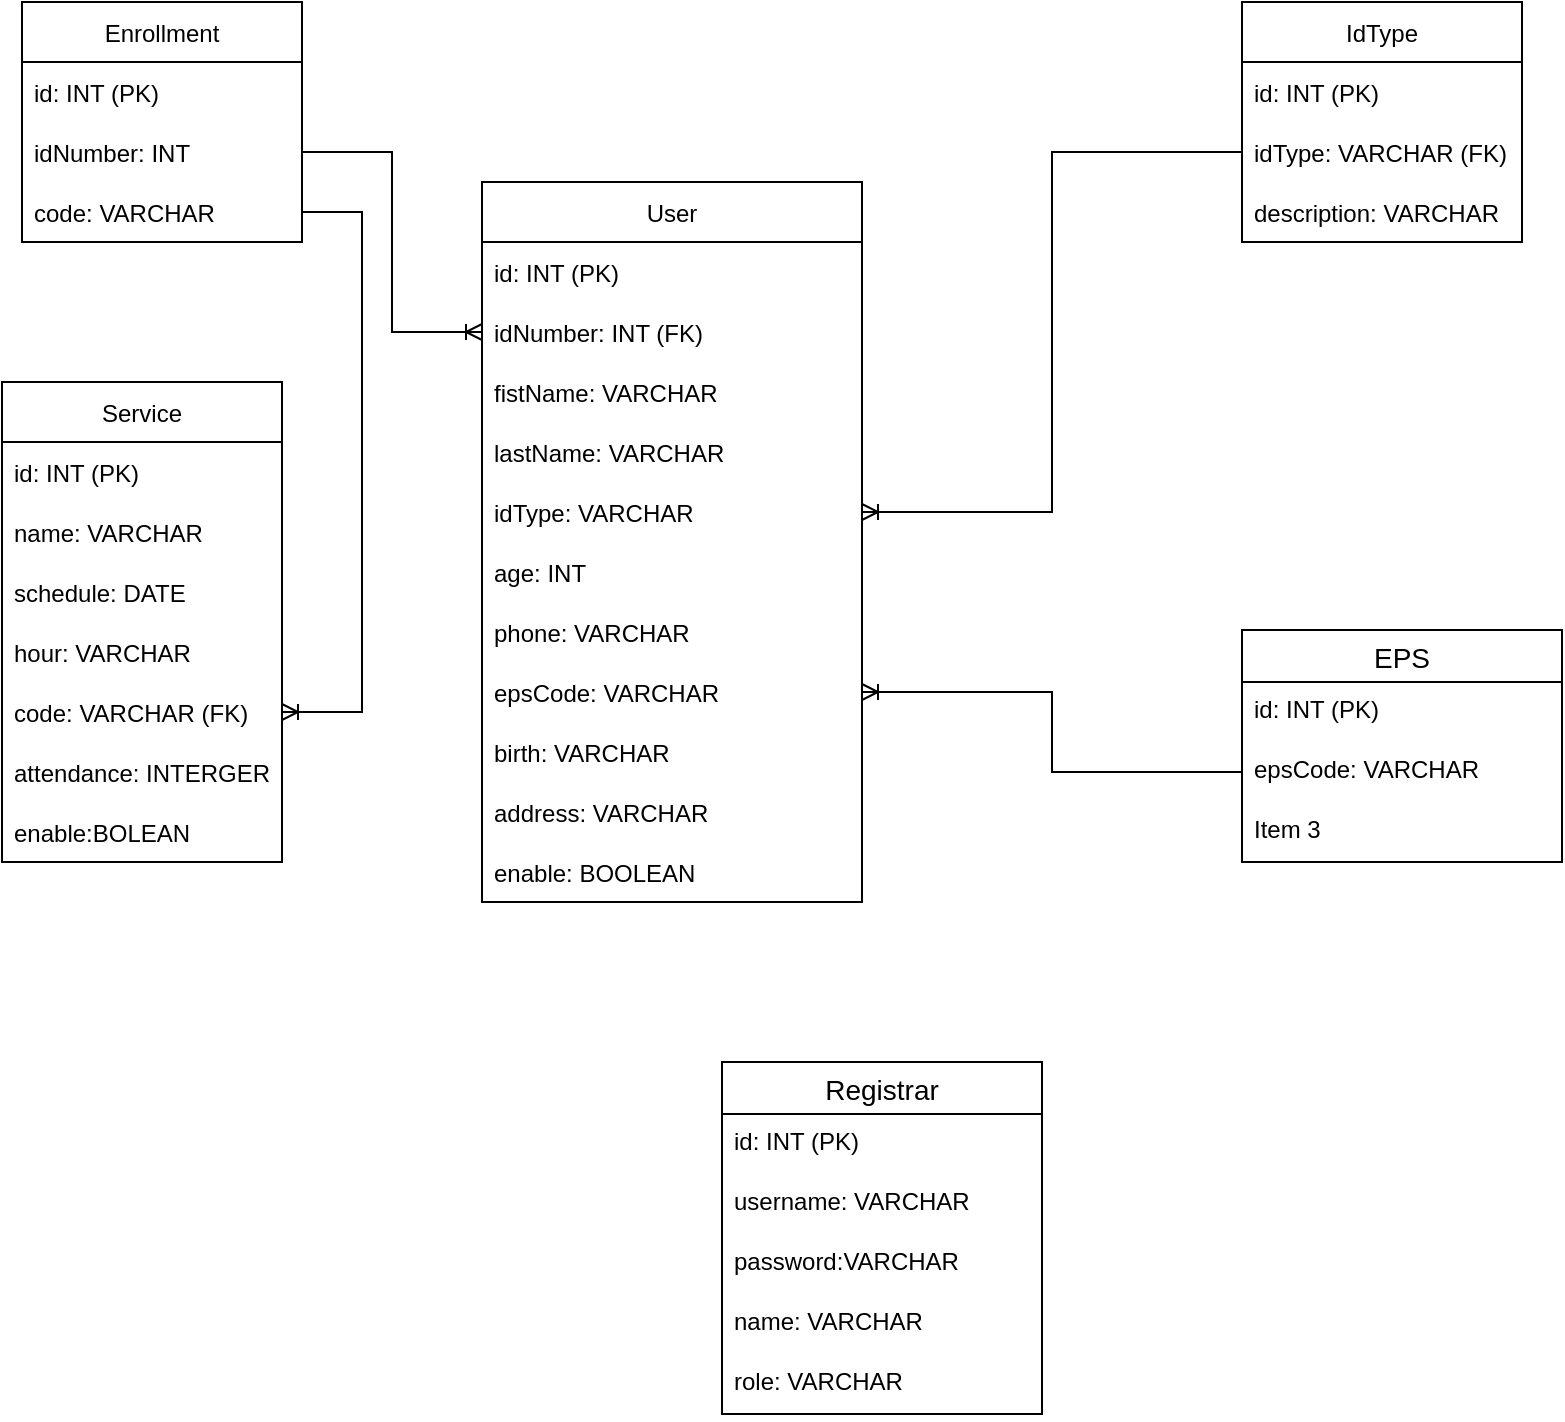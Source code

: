 <mxfile version="15.5.0" type="device"><diagram id="PCqkrT5tQFzQaadp6Cia" name="Page-1"><mxGraphModel dx="1102" dy="609" grid="1" gridSize="10" guides="1" tooltips="1" connect="1" arrows="1" fold="1" page="1" pageScale="1" pageWidth="827" pageHeight="1169" math="0" shadow="0"><root><mxCell id="0"/><mxCell id="1" parent="0"/><mxCell id="ZXxRpKYOMVrACz2pu9qh-1" value="User" style="swimlane;fontStyle=0;childLayout=stackLayout;horizontal=1;startSize=30;horizontalStack=0;resizeParent=1;resizeParentMax=0;resizeLast=0;collapsible=1;marginBottom=0;" parent="1" vertex="1"><mxGeometry x="260" y="120" width="190" height="360" as="geometry"><mxRectangle x="340" y="260" width="60" height="30" as="alternateBounds"/></mxGeometry></mxCell><mxCell id="jz2ifAdX_WxSJopDc1PO-10" value="id: INT (PK)" style="text;strokeColor=none;fillColor=none;align=left;verticalAlign=middle;spacingLeft=4;spacingRight=4;overflow=hidden;points=[[0,0.5],[1,0.5]];portConstraint=eastwest;rotatable=0;" parent="ZXxRpKYOMVrACz2pu9qh-1" vertex="1"><mxGeometry y="30" width="190" height="30" as="geometry"/></mxCell><mxCell id="ZXxRpKYOMVrACz2pu9qh-2" value="idNumber: INT (FK)" style="text;strokeColor=none;fillColor=none;align=left;verticalAlign=middle;spacingLeft=4;spacingRight=4;overflow=hidden;points=[[0,0.5],[1,0.5]];portConstraint=eastwest;rotatable=0;" parent="ZXxRpKYOMVrACz2pu9qh-1" vertex="1"><mxGeometry y="60" width="190" height="30" as="geometry"/></mxCell><mxCell id="ZXxRpKYOMVrACz2pu9qh-3" value="fistName: VARCHAR               " style="text;strokeColor=none;fillColor=none;align=left;verticalAlign=middle;spacingLeft=4;spacingRight=4;overflow=hidden;points=[[0,0.5],[1,0.5]];portConstraint=eastwest;rotatable=0;" parent="ZXxRpKYOMVrACz2pu9qh-1" vertex="1"><mxGeometry y="90" width="190" height="30" as="geometry"/></mxCell><mxCell id="ZXxRpKYOMVrACz2pu9qh-4" value="lastName: VARCHAR" style="text;strokeColor=none;fillColor=none;align=left;verticalAlign=middle;spacingLeft=4;spacingRight=4;overflow=hidden;points=[[0,0.5],[1,0.5]];portConstraint=eastwest;rotatable=0;" parent="ZXxRpKYOMVrACz2pu9qh-1" vertex="1"><mxGeometry y="120" width="190" height="30" as="geometry"/></mxCell><mxCell id="ZXxRpKYOMVrACz2pu9qh-37" value="idType: VARCHAR" style="text;strokeColor=none;fillColor=none;align=left;verticalAlign=middle;spacingLeft=4;spacingRight=4;overflow=hidden;points=[[0,0.5],[1,0.5]];portConstraint=eastwest;rotatable=0;" parent="ZXxRpKYOMVrACz2pu9qh-1" vertex="1"><mxGeometry y="150" width="190" height="30" as="geometry"/></mxCell><mxCell id="ZXxRpKYOMVrACz2pu9qh-14" value="age: INT" style="text;strokeColor=none;fillColor=none;align=left;verticalAlign=middle;spacingLeft=4;spacingRight=4;overflow=hidden;points=[[0,0.5],[1,0.5]];portConstraint=eastwest;rotatable=0;" parent="ZXxRpKYOMVrACz2pu9qh-1" vertex="1"><mxGeometry y="180" width="190" height="30" as="geometry"/></mxCell><mxCell id="ZXxRpKYOMVrACz2pu9qh-13" value="phone: VARCHAR" style="text;strokeColor=none;fillColor=none;align=left;verticalAlign=middle;spacingLeft=4;spacingRight=4;overflow=hidden;points=[[0,0.5],[1,0.5]];portConstraint=eastwest;rotatable=0;" parent="ZXxRpKYOMVrACz2pu9qh-1" vertex="1"><mxGeometry y="210" width="190" height="30" as="geometry"/></mxCell><mxCell id="ZXxRpKYOMVrACz2pu9qh-36" value="epsCode: VARCHAR" style="text;strokeColor=none;fillColor=none;align=left;verticalAlign=middle;spacingLeft=4;spacingRight=4;overflow=hidden;points=[[0,0.5],[1,0.5]];portConstraint=eastwest;rotatable=0;" parent="ZXxRpKYOMVrACz2pu9qh-1" vertex="1"><mxGeometry y="240" width="190" height="30" as="geometry"/></mxCell><mxCell id="ZXxRpKYOMVrACz2pu9qh-16" value="birth: VARCHAR" style="text;strokeColor=none;fillColor=none;align=left;verticalAlign=middle;spacingLeft=4;spacingRight=4;overflow=hidden;points=[[0,0.5],[1,0.5]];portConstraint=eastwest;rotatable=0;" parent="ZXxRpKYOMVrACz2pu9qh-1" vertex="1"><mxGeometry y="270" width="190" height="30" as="geometry"/></mxCell><mxCell id="ZXxRpKYOMVrACz2pu9qh-17" value="address: VARCHAR" style="text;strokeColor=none;fillColor=none;align=left;verticalAlign=middle;spacingLeft=4;spacingRight=4;overflow=hidden;points=[[0,0.5],[1,0.5]];portConstraint=eastwest;rotatable=0;" parent="ZXxRpKYOMVrACz2pu9qh-1" vertex="1"><mxGeometry y="300" width="190" height="30" as="geometry"/></mxCell><mxCell id="ZXxRpKYOMVrACz2pu9qh-18" value="enable: BOOLEAN" style="text;strokeColor=none;fillColor=none;align=left;verticalAlign=middle;spacingLeft=4;spacingRight=4;overflow=hidden;points=[[0,0.5],[1,0.5]];portConstraint=eastwest;rotatable=0;" parent="ZXxRpKYOMVrACz2pu9qh-1" vertex="1"><mxGeometry y="330" width="190" height="30" as="geometry"/></mxCell><mxCell id="ZXxRpKYOMVrACz2pu9qh-19" value="Service" style="swimlane;fontStyle=0;childLayout=stackLayout;horizontal=1;startSize=30;horizontalStack=0;resizeParent=1;resizeParentMax=0;resizeLast=0;collapsible=1;marginBottom=0;" parent="1" vertex="1"><mxGeometry x="20" y="220" width="140" height="240" as="geometry"/></mxCell><mxCell id="ZXxRpKYOMVrACz2pu9qh-20" value="id: INT (PK)" style="text;strokeColor=none;fillColor=none;align=left;verticalAlign=middle;spacingLeft=4;spacingRight=4;overflow=hidden;points=[[0,0.5],[1,0.5]];portConstraint=eastwest;rotatable=0;" parent="ZXxRpKYOMVrACz2pu9qh-19" vertex="1"><mxGeometry y="30" width="140" height="30" as="geometry"/></mxCell><mxCell id="ZXxRpKYOMVrACz2pu9qh-21" value="name: VARCHAR" style="text;strokeColor=none;fillColor=none;align=left;verticalAlign=middle;spacingLeft=4;spacingRight=4;overflow=hidden;points=[[0,0.5],[1,0.5]];portConstraint=eastwest;rotatable=0;" parent="ZXxRpKYOMVrACz2pu9qh-19" vertex="1"><mxGeometry y="60" width="140" height="30" as="geometry"/></mxCell><mxCell id="ZXxRpKYOMVrACz2pu9qh-22" value="schedule: DATE" style="text;strokeColor=none;fillColor=none;align=left;verticalAlign=middle;spacingLeft=4;spacingRight=4;overflow=hidden;points=[[0,0.5],[1,0.5]];portConstraint=eastwest;rotatable=0;" parent="ZXxRpKYOMVrACz2pu9qh-19" vertex="1"><mxGeometry y="90" width="140" height="30" as="geometry"/></mxCell><mxCell id="ZXxRpKYOMVrACz2pu9qh-23" value="hour: VARCHAR" style="text;strokeColor=none;fillColor=none;align=left;verticalAlign=middle;spacingLeft=4;spacingRight=4;overflow=hidden;points=[[0,0.5],[1,0.5]];portConstraint=eastwest;rotatable=0;" parent="ZXxRpKYOMVrACz2pu9qh-19" vertex="1"><mxGeometry y="120" width="140" height="30" as="geometry"/></mxCell><mxCell id="ZXxRpKYOMVrACz2pu9qh-26" value="code: VARCHAR (FK)" style="text;strokeColor=none;fillColor=none;align=left;verticalAlign=middle;spacingLeft=4;spacingRight=4;overflow=hidden;points=[[0,0.5],[1,0.5]];portConstraint=eastwest;rotatable=0;" parent="ZXxRpKYOMVrACz2pu9qh-19" vertex="1"><mxGeometry y="150" width="140" height="30" as="geometry"/></mxCell><mxCell id="ZXxRpKYOMVrACz2pu9qh-24" value="attendance: INTERGER" style="text;strokeColor=none;fillColor=none;align=left;verticalAlign=middle;spacingLeft=4;spacingRight=4;overflow=hidden;points=[[0,0.5],[1,0.5]];portConstraint=eastwest;rotatable=0;" parent="ZXxRpKYOMVrACz2pu9qh-19" vertex="1"><mxGeometry y="180" width="140" height="30" as="geometry"/></mxCell><mxCell id="ZXxRpKYOMVrACz2pu9qh-25" value="enable:BOLEAN" style="text;strokeColor=none;fillColor=none;align=left;verticalAlign=middle;spacingLeft=4;spacingRight=4;overflow=hidden;points=[[0,0.5],[1,0.5]];portConstraint=eastwest;rotatable=0;" parent="ZXxRpKYOMVrACz2pu9qh-19" vertex="1"><mxGeometry y="210" width="140" height="30" as="geometry"/></mxCell><mxCell id="ZXxRpKYOMVrACz2pu9qh-27" value="IdType" style="swimlane;fontStyle=0;childLayout=stackLayout;horizontal=1;startSize=30;horizontalStack=0;resizeParent=1;resizeParentMax=0;resizeLast=0;collapsible=1;marginBottom=0;" parent="1" vertex="1"><mxGeometry x="640" y="30" width="140" height="120" as="geometry"/></mxCell><mxCell id="ZXxRpKYOMVrACz2pu9qh-28" value="id: INT (PK)" style="text;strokeColor=none;fillColor=none;align=left;verticalAlign=middle;spacingLeft=4;spacingRight=4;overflow=hidden;points=[[0,0.5],[1,0.5]];portConstraint=eastwest;rotatable=0;" parent="ZXxRpKYOMVrACz2pu9qh-27" vertex="1"><mxGeometry y="30" width="140" height="30" as="geometry"/></mxCell><mxCell id="ZXxRpKYOMVrACz2pu9qh-29" value="idType: VARCHAR (FK)" style="text;strokeColor=none;fillColor=none;align=left;verticalAlign=middle;spacingLeft=4;spacingRight=4;overflow=hidden;points=[[0,0.5],[1,0.5]];portConstraint=eastwest;rotatable=0;" parent="ZXxRpKYOMVrACz2pu9qh-27" vertex="1"><mxGeometry y="60" width="140" height="30" as="geometry"/></mxCell><mxCell id="ZXxRpKYOMVrACz2pu9qh-30" value="description: VARCHAR" style="text;strokeColor=none;fillColor=none;align=left;verticalAlign=middle;spacingLeft=4;spacingRight=4;overflow=hidden;points=[[0,0.5],[1,0.5]];portConstraint=eastwest;rotatable=0;" parent="ZXxRpKYOMVrACz2pu9qh-27" vertex="1"><mxGeometry y="90" width="140" height="30" as="geometry"/></mxCell><mxCell id="ZXxRpKYOMVrACz2pu9qh-38" value="EPS" style="swimlane;fontStyle=0;childLayout=stackLayout;horizontal=1;startSize=26;horizontalStack=0;resizeParent=1;resizeParentMax=0;resizeLast=0;collapsible=1;marginBottom=0;align=center;fontSize=14;" parent="1" vertex="1"><mxGeometry x="640" y="344" width="160" height="116" as="geometry"/></mxCell><mxCell id="ZXxRpKYOMVrACz2pu9qh-39" value="id: INT (PK)" style="text;strokeColor=none;fillColor=none;spacingLeft=4;spacingRight=4;overflow=hidden;rotatable=0;points=[[0,0.5],[1,0.5]];portConstraint=eastwest;fontSize=12;" parent="ZXxRpKYOMVrACz2pu9qh-38" vertex="1"><mxGeometry y="26" width="160" height="30" as="geometry"/></mxCell><mxCell id="ZXxRpKYOMVrACz2pu9qh-40" value="epsCode: VARCHAR" style="text;strokeColor=none;fillColor=none;spacingLeft=4;spacingRight=4;overflow=hidden;rotatable=0;points=[[0,0.5],[1,0.5]];portConstraint=eastwest;fontSize=12;" parent="ZXxRpKYOMVrACz2pu9qh-38" vertex="1"><mxGeometry y="56" width="160" height="30" as="geometry"/></mxCell><mxCell id="ZXxRpKYOMVrACz2pu9qh-41" value="Item 3" style="text;strokeColor=none;fillColor=none;spacingLeft=4;spacingRight=4;overflow=hidden;rotatable=0;points=[[0,0.5],[1,0.5]];portConstraint=eastwest;fontSize=12;" parent="ZXxRpKYOMVrACz2pu9qh-38" vertex="1"><mxGeometry y="86" width="160" height="30" as="geometry"/></mxCell><mxCell id="ZXxRpKYOMVrACz2pu9qh-46" value="Registrar" style="swimlane;fontStyle=0;childLayout=stackLayout;horizontal=1;startSize=26;horizontalStack=0;resizeParent=1;resizeParentMax=0;resizeLast=0;collapsible=1;marginBottom=0;align=center;fontSize=14;" parent="1" vertex="1"><mxGeometry x="380" y="560" width="160" height="176" as="geometry"/></mxCell><mxCell id="jz2ifAdX_WxSJopDc1PO-1" value="id: INT (PK)" style="text;strokeColor=none;fillColor=none;spacingLeft=4;spacingRight=4;overflow=hidden;rotatable=0;points=[[0,0.5],[1,0.5]];portConstraint=eastwest;fontSize=12;" parent="ZXxRpKYOMVrACz2pu9qh-46" vertex="1"><mxGeometry y="26" width="160" height="30" as="geometry"/></mxCell><mxCell id="ZXxRpKYOMVrACz2pu9qh-47" value="username: VARCHAR" style="text;strokeColor=none;fillColor=none;spacingLeft=4;spacingRight=4;overflow=hidden;rotatable=0;points=[[0,0.5],[1,0.5]];portConstraint=eastwest;fontSize=12;" parent="ZXxRpKYOMVrACz2pu9qh-46" vertex="1"><mxGeometry y="56" width="160" height="30" as="geometry"/></mxCell><mxCell id="ZXxRpKYOMVrACz2pu9qh-48" value="password:VARCHAR" style="text;strokeColor=none;fillColor=none;spacingLeft=4;spacingRight=4;overflow=hidden;rotatable=0;points=[[0,0.5],[1,0.5]];portConstraint=eastwest;fontSize=12;" parent="ZXxRpKYOMVrACz2pu9qh-46" vertex="1"><mxGeometry y="86" width="160" height="30" as="geometry"/></mxCell><mxCell id="ZXxRpKYOMVrACz2pu9qh-49" value="name: VARCHAR" style="text;strokeColor=none;fillColor=none;spacingLeft=4;spacingRight=4;overflow=hidden;rotatable=0;points=[[0,0.5],[1,0.5]];portConstraint=eastwest;fontSize=12;" parent="ZXxRpKYOMVrACz2pu9qh-46" vertex="1"><mxGeometry y="116" width="160" height="30" as="geometry"/></mxCell><mxCell id="jz2ifAdX_WxSJopDc1PO-2" value="role: VARCHAR" style="text;strokeColor=none;fillColor=none;spacingLeft=4;spacingRight=4;overflow=hidden;rotatable=0;points=[[0,0.5],[1,0.5]];portConstraint=eastwest;fontSize=12;" parent="ZXxRpKYOMVrACz2pu9qh-46" vertex="1"><mxGeometry y="146" width="160" height="30" as="geometry"/></mxCell><mxCell id="jz2ifAdX_WxSJopDc1PO-3" value="Enrollment" style="swimlane;fontStyle=0;childLayout=stackLayout;horizontal=1;startSize=30;horizontalStack=0;resizeParent=1;resizeParentMax=0;resizeLast=0;collapsible=1;marginBottom=0;" parent="1" vertex="1"><mxGeometry x="30" y="30" width="140" height="120" as="geometry"/></mxCell><mxCell id="jz2ifAdX_WxSJopDc1PO-9" value="id: INT (PK)" style="text;strokeColor=none;fillColor=none;align=left;verticalAlign=middle;spacingLeft=4;spacingRight=4;overflow=hidden;points=[[0,0.5],[1,0.5]];portConstraint=eastwest;rotatable=0;" parent="jz2ifAdX_WxSJopDc1PO-3" vertex="1"><mxGeometry y="30" width="140" height="30" as="geometry"/></mxCell><mxCell id="jz2ifAdX_WxSJopDc1PO-4" value="idNumber: INT " style="text;strokeColor=none;fillColor=none;align=left;verticalAlign=middle;spacingLeft=4;spacingRight=4;overflow=hidden;points=[[0,0.5],[1,0.5]];portConstraint=eastwest;rotatable=0;" parent="jz2ifAdX_WxSJopDc1PO-3" vertex="1"><mxGeometry y="60" width="140" height="30" as="geometry"/></mxCell><mxCell id="jz2ifAdX_WxSJopDc1PO-5" value="code: VARCHAR " style="text;strokeColor=none;fillColor=none;align=left;verticalAlign=middle;spacingLeft=4;spacingRight=4;overflow=hidden;points=[[0,0.5],[1,0.5]];portConstraint=eastwest;rotatable=0;" parent="jz2ifAdX_WxSJopDc1PO-3" vertex="1"><mxGeometry y="90" width="140" height="30" as="geometry"/></mxCell><mxCell id="jz2ifAdX_WxSJopDc1PO-14" value="" style="edgeStyle=orthogonalEdgeStyle;fontSize=12;html=1;endArrow=ERoneToMany;rounded=0;exitX=1;exitY=0.5;exitDx=0;exitDy=0;entryX=0;entryY=0.5;entryDx=0;entryDy=0;" parent="1" source="jz2ifAdX_WxSJopDc1PO-4" target="ZXxRpKYOMVrACz2pu9qh-2" edge="1"><mxGeometry width="100" height="100" relative="1" as="geometry"><mxPoint x="360" y="400" as="sourcePoint"/><mxPoint x="230" y="160" as="targetPoint"/></mxGeometry></mxCell><mxCell id="jz2ifAdX_WxSJopDc1PO-15" value="" style="edgeStyle=orthogonalEdgeStyle;fontSize=12;html=1;endArrow=ERoneToMany;rounded=0;exitX=1;exitY=0.5;exitDx=0;exitDy=0;entryX=1;entryY=0.5;entryDx=0;entryDy=0;" parent="1" source="jz2ifAdX_WxSJopDc1PO-5" target="ZXxRpKYOMVrACz2pu9qh-26" edge="1"><mxGeometry width="100" height="100" relative="1" as="geometry"><mxPoint x="180" y="115" as="sourcePoint"/><mxPoint x="270" y="205" as="targetPoint"/><Array as="points"><mxPoint x="200" y="135"/><mxPoint x="200" y="385"/></Array></mxGeometry></mxCell><mxCell id="jz2ifAdX_WxSJopDc1PO-16" value="" style="edgeStyle=orthogonalEdgeStyle;fontSize=12;html=1;endArrow=ERoneToMany;rounded=0;exitX=0;exitY=0.5;exitDx=0;exitDy=0;entryX=1;entryY=0.5;entryDx=0;entryDy=0;" parent="1" source="ZXxRpKYOMVrACz2pu9qh-29" target="ZXxRpKYOMVrACz2pu9qh-37" edge="1"><mxGeometry width="100" height="100" relative="1" as="geometry"><mxPoint x="460" y="160" as="sourcePoint"/><mxPoint x="550" y="250" as="targetPoint"/></mxGeometry></mxCell><mxCell id="jz2ifAdX_WxSJopDc1PO-17" value="" style="edgeStyle=orthogonalEdgeStyle;fontSize=12;html=1;endArrow=ERoneToMany;rounded=0;exitX=0;exitY=0.5;exitDx=0;exitDy=0;entryX=1;entryY=0.5;entryDx=0;entryDy=0;" parent="1" source="ZXxRpKYOMVrACz2pu9qh-40" target="ZXxRpKYOMVrACz2pu9qh-36" edge="1"><mxGeometry width="100" height="100" relative="1" as="geometry"><mxPoint x="760" y="280" as="sourcePoint"/><mxPoint x="570" y="460" as="targetPoint"/></mxGeometry></mxCell></root></mxGraphModel></diagram></mxfile>